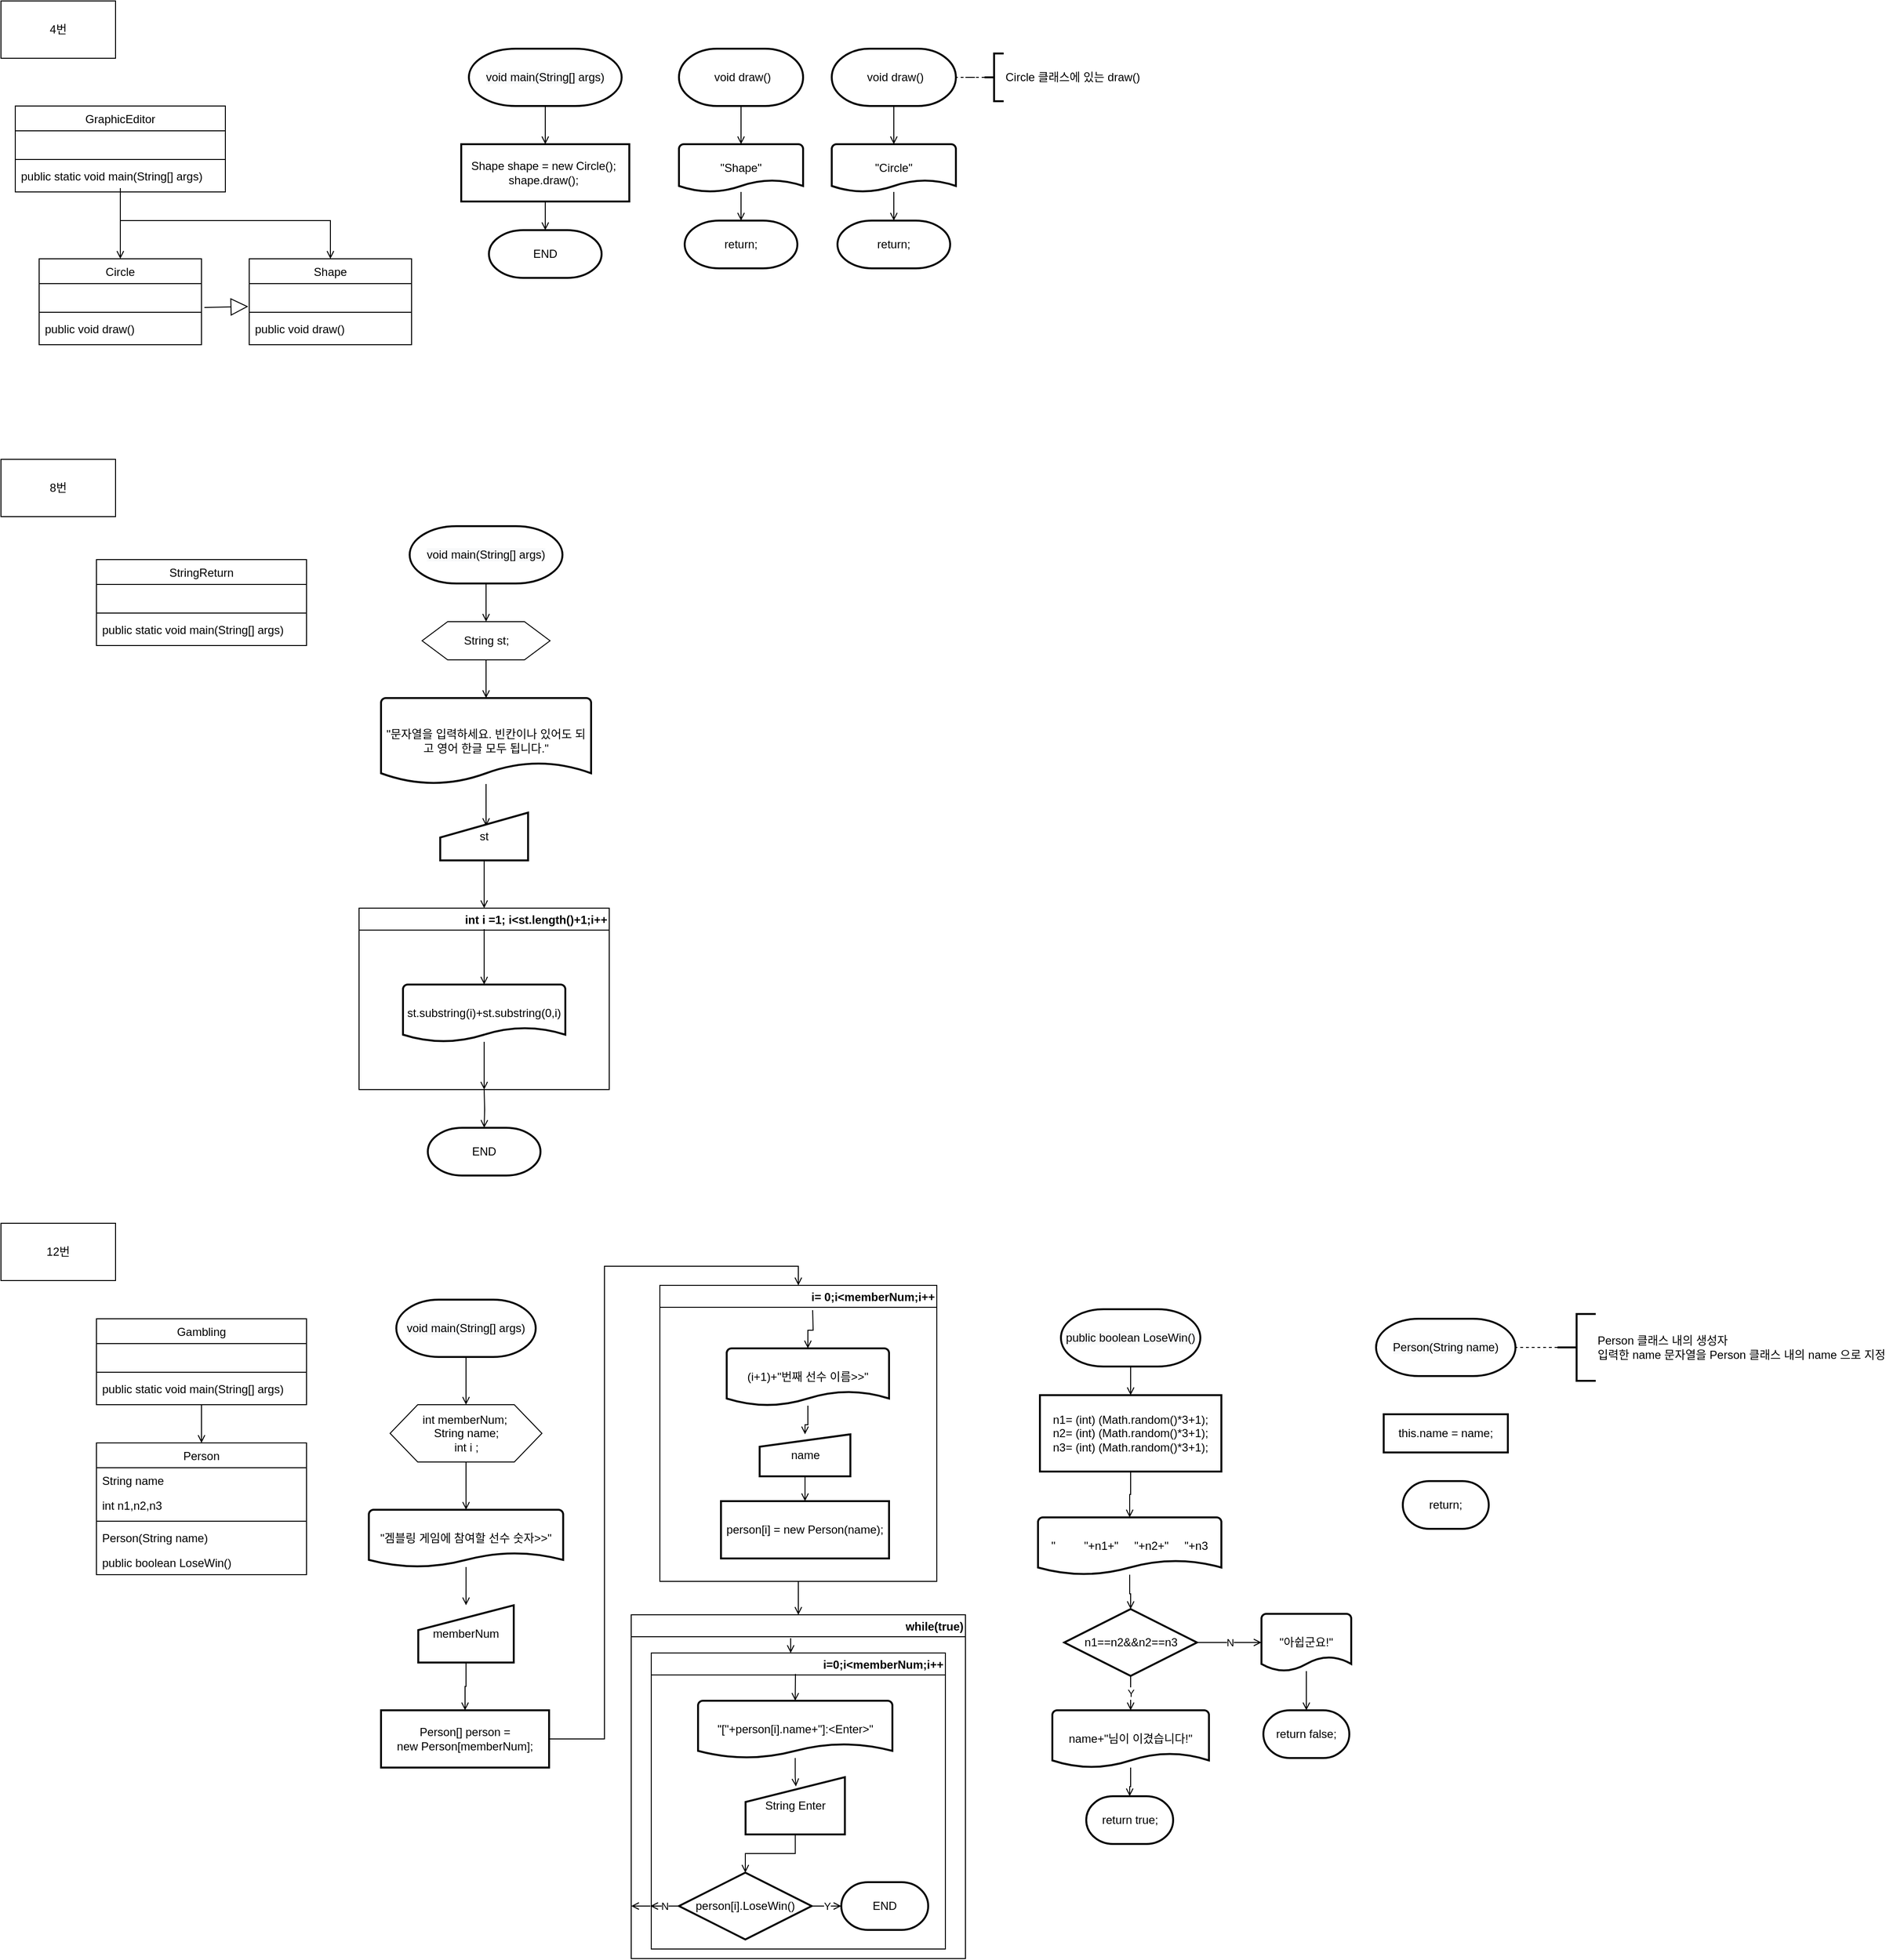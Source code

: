 <mxfile version="14.5.10" type="github">
  <diagram id="C5RBs43oDa-KdzZeNtuy" name="Page-1">
    <mxGraphModel dx="1182" dy="707" grid="1" gridSize="10" guides="1" tooltips="1" connect="1" arrows="1" fold="1" page="1" pageScale="1" pageWidth="827" pageHeight="1169" math="0" shadow="0">
      <root>
        <mxCell id="WIyWlLk6GJQsqaUBKTNV-0" />
        <mxCell id="WIyWlLk6GJQsqaUBKTNV-1" parent="WIyWlLk6GJQsqaUBKTNV-0" />
        <mxCell id="Zoyrd9IV0JL9tN0iJlGE-11" style="edgeStyle=orthogonalEdgeStyle;rounded=0;orthogonalLoop=1;jettySize=auto;html=1;entryX=0.5;entryY=0;entryDx=0;entryDy=0;endArrow=open;endFill=0;" edge="1" parent="WIyWlLk6GJQsqaUBKTNV-1" source="zkfFHV4jXpPFQw0GAbJ--0" target="Zoyrd9IV0JL9tN0iJlGE-4">
          <mxGeometry relative="1" as="geometry" />
        </mxCell>
        <mxCell id="zkfFHV4jXpPFQw0GAbJ--0" value="GraphicEditor" style="swimlane;fontStyle=0;align=center;verticalAlign=top;childLayout=stackLayout;horizontal=1;startSize=26;horizontalStack=0;resizeParent=1;resizeLast=0;collapsible=1;marginBottom=0;rounded=0;shadow=0;strokeWidth=1;" parent="WIyWlLk6GJQsqaUBKTNV-1" vertex="1">
          <mxGeometry x="15" y="110" width="220" height="90" as="geometry">
            <mxRectangle x="230" y="140" width="160" height="26" as="alternateBounds" />
          </mxGeometry>
        </mxCell>
        <mxCell id="zkfFHV4jXpPFQw0GAbJ--1" value=" " style="text;align=left;verticalAlign=top;spacingLeft=4;spacingRight=4;overflow=hidden;rotatable=0;points=[[0,0.5],[1,0.5]];portConstraint=eastwest;" parent="zkfFHV4jXpPFQw0GAbJ--0" vertex="1">
          <mxGeometry y="26" width="220" height="26" as="geometry" />
        </mxCell>
        <mxCell id="zkfFHV4jXpPFQw0GAbJ--4" value="" style="line;html=1;strokeWidth=1;align=left;verticalAlign=middle;spacingTop=-1;spacingLeft=3;spacingRight=3;rotatable=0;labelPosition=right;points=[];portConstraint=eastwest;" parent="zkfFHV4jXpPFQw0GAbJ--0" vertex="1">
          <mxGeometry y="52" width="220" height="8" as="geometry" />
        </mxCell>
        <mxCell id="zkfFHV4jXpPFQw0GAbJ--5" value="public static void main(String[] args)" style="text;align=left;verticalAlign=top;spacingLeft=4;spacingRight=4;overflow=hidden;rotatable=0;points=[[0,0.5],[1,0.5]];portConstraint=eastwest;" parent="zkfFHV4jXpPFQw0GAbJ--0" vertex="1">
          <mxGeometry y="60" width="220" height="26" as="geometry" />
        </mxCell>
        <mxCell id="Zoyrd9IV0JL9tN0iJlGE-0" value="Shape" style="swimlane;fontStyle=0;align=center;verticalAlign=top;childLayout=stackLayout;horizontal=1;startSize=26;horizontalStack=0;resizeParent=1;resizeLast=0;collapsible=1;marginBottom=0;rounded=0;shadow=0;strokeWidth=1;" vertex="1" parent="WIyWlLk6GJQsqaUBKTNV-1">
          <mxGeometry x="260" y="270" width="170" height="90" as="geometry">
            <mxRectangle x="230" y="140" width="160" height="26" as="alternateBounds" />
          </mxGeometry>
        </mxCell>
        <mxCell id="Zoyrd9IV0JL9tN0iJlGE-1" value=" " style="text;align=left;verticalAlign=top;spacingLeft=4;spacingRight=4;overflow=hidden;rotatable=0;points=[[0,0.5],[1,0.5]];portConstraint=eastwest;" vertex="1" parent="Zoyrd9IV0JL9tN0iJlGE-0">
          <mxGeometry y="26" width="170" height="26" as="geometry" />
        </mxCell>
        <mxCell id="Zoyrd9IV0JL9tN0iJlGE-2" value="" style="line;html=1;strokeWidth=1;align=left;verticalAlign=middle;spacingTop=-1;spacingLeft=3;spacingRight=3;rotatable=0;labelPosition=right;points=[];portConstraint=eastwest;" vertex="1" parent="Zoyrd9IV0JL9tN0iJlGE-0">
          <mxGeometry y="52" width="170" height="8" as="geometry" />
        </mxCell>
        <mxCell id="Zoyrd9IV0JL9tN0iJlGE-3" value="public void draw()" style="text;align=left;verticalAlign=top;spacingLeft=4;spacingRight=4;overflow=hidden;rotatable=0;points=[[0,0.5],[1,0.5]];portConstraint=eastwest;" vertex="1" parent="Zoyrd9IV0JL9tN0iJlGE-0">
          <mxGeometry y="60" width="170" height="26" as="geometry" />
        </mxCell>
        <mxCell id="Zoyrd9IV0JL9tN0iJlGE-4" value="Circle" style="swimlane;fontStyle=0;align=center;verticalAlign=top;childLayout=stackLayout;horizontal=1;startSize=26;horizontalStack=0;resizeParent=1;resizeLast=0;collapsible=1;marginBottom=0;rounded=0;shadow=0;strokeWidth=1;" vertex="1" parent="WIyWlLk6GJQsqaUBKTNV-1">
          <mxGeometry x="40" y="270" width="170" height="90" as="geometry">
            <mxRectangle x="230" y="140" width="160" height="26" as="alternateBounds" />
          </mxGeometry>
        </mxCell>
        <mxCell id="Zoyrd9IV0JL9tN0iJlGE-5" value=" " style="text;align=left;verticalAlign=top;spacingLeft=4;spacingRight=4;overflow=hidden;rotatable=0;points=[[0,0.5],[1,0.5]];portConstraint=eastwest;" vertex="1" parent="Zoyrd9IV0JL9tN0iJlGE-4">
          <mxGeometry y="26" width="170" height="26" as="geometry" />
        </mxCell>
        <mxCell id="Zoyrd9IV0JL9tN0iJlGE-6" value="" style="line;html=1;strokeWidth=1;align=left;verticalAlign=middle;spacingTop=-1;spacingLeft=3;spacingRight=3;rotatable=0;labelPosition=right;points=[];portConstraint=eastwest;" vertex="1" parent="Zoyrd9IV0JL9tN0iJlGE-4">
          <mxGeometry y="52" width="170" height="8" as="geometry" />
        </mxCell>
        <mxCell id="Zoyrd9IV0JL9tN0iJlGE-7" value="public void draw()" style="text;align=left;verticalAlign=top;spacingLeft=4;spacingRight=4;overflow=hidden;rotatable=0;points=[[0,0.5],[1,0.5]];portConstraint=eastwest;" vertex="1" parent="Zoyrd9IV0JL9tN0iJlGE-4">
          <mxGeometry y="60" width="170" height="26" as="geometry" />
        </mxCell>
        <mxCell id="Zoyrd9IV0JL9tN0iJlGE-8" value="4번" style="rounded=0;whiteSpace=wrap;html=1;" vertex="1" parent="WIyWlLk6GJQsqaUBKTNV-1">
          <mxGeometry width="120" height="60" as="geometry" />
        </mxCell>
        <mxCell id="Zoyrd9IV0JL9tN0iJlGE-9" value="" style="endArrow=block;endSize=16;endFill=0;html=1;exitX=1.018;exitY=0.962;exitDx=0;exitDy=0;entryX=-0.006;entryY=0.923;entryDx=0;entryDy=0;entryPerimeter=0;exitPerimeter=0;" edge="1" parent="WIyWlLk6GJQsqaUBKTNV-1" source="Zoyrd9IV0JL9tN0iJlGE-5" target="Zoyrd9IV0JL9tN0iJlGE-1">
          <mxGeometry width="160" relative="1" as="geometry">
            <mxPoint x="270" y="400" as="sourcePoint" />
            <mxPoint x="300" y="330" as="targetPoint" />
          </mxGeometry>
        </mxCell>
        <mxCell id="Zoyrd9IV0JL9tN0iJlGE-12" style="edgeStyle=orthogonalEdgeStyle;rounded=0;orthogonalLoop=1;jettySize=auto;html=1;entryX=0.5;entryY=0;entryDx=0;entryDy=0;endArrow=open;endFill=0;" edge="1" parent="WIyWlLk6GJQsqaUBKTNV-1" source="zkfFHV4jXpPFQw0GAbJ--5" target="Zoyrd9IV0JL9tN0iJlGE-0">
          <mxGeometry relative="1" as="geometry">
            <Array as="points">
              <mxPoint x="125" y="230" />
              <mxPoint x="345" y="230" />
            </Array>
          </mxGeometry>
        </mxCell>
        <mxCell id="Zoyrd9IV0JL9tN0iJlGE-16" value="" style="edgeStyle=orthogonalEdgeStyle;rounded=0;orthogonalLoop=1;jettySize=auto;html=1;endArrow=open;endFill=0;" edge="1" parent="WIyWlLk6GJQsqaUBKTNV-1" source="Zoyrd9IV0JL9tN0iJlGE-13" target="Zoyrd9IV0JL9tN0iJlGE-14">
          <mxGeometry relative="1" as="geometry" />
        </mxCell>
        <mxCell id="Zoyrd9IV0JL9tN0iJlGE-13" value="&lt;span style=&quot;color: rgb(0 , 0 , 0) ; font-family: &amp;#34;helvetica&amp;#34; ; font-size: 12px ; font-style: normal ; font-weight: 400 ; letter-spacing: normal ; text-align: left ; text-indent: 0px ; text-transform: none ; word-spacing: 0px ; background-color: rgb(248 , 249 , 250) ; display: inline ; float: none&quot;&gt;void main(String[] args)&lt;/span&gt;" style="strokeWidth=2;html=1;shape=mxgraph.flowchart.terminator;whiteSpace=wrap;" vertex="1" parent="WIyWlLk6GJQsqaUBKTNV-1">
          <mxGeometry x="490" y="50" width="160" height="60" as="geometry" />
        </mxCell>
        <mxCell id="Zoyrd9IV0JL9tN0iJlGE-17" value="" style="edgeStyle=orthogonalEdgeStyle;rounded=0;orthogonalLoop=1;jettySize=auto;html=1;endArrow=open;endFill=0;" edge="1" parent="WIyWlLk6GJQsqaUBKTNV-1" source="Zoyrd9IV0JL9tN0iJlGE-14" target="Zoyrd9IV0JL9tN0iJlGE-15">
          <mxGeometry relative="1" as="geometry" />
        </mxCell>
        <mxCell id="Zoyrd9IV0JL9tN0iJlGE-14" value="Shape shape = new Circle();&amp;nbsp;&lt;br&gt;		shape.draw();&amp;nbsp;" style="rounded=1;whiteSpace=wrap;html=1;absoluteArcSize=1;arcSize=0;strokeWidth=2;" vertex="1" parent="WIyWlLk6GJQsqaUBKTNV-1">
          <mxGeometry x="482" y="150" width="176" height="60" as="geometry" />
        </mxCell>
        <mxCell id="Zoyrd9IV0JL9tN0iJlGE-15" value="END" style="strokeWidth=2;html=1;shape=mxgraph.flowchart.terminator;whiteSpace=wrap;" vertex="1" parent="WIyWlLk6GJQsqaUBKTNV-1">
          <mxGeometry x="511" y="240" width="118" height="50" as="geometry" />
        </mxCell>
        <mxCell id="Zoyrd9IV0JL9tN0iJlGE-21" value="" style="edgeStyle=orthogonalEdgeStyle;rounded=0;orthogonalLoop=1;jettySize=auto;html=1;endArrow=open;endFill=0;" edge="1" parent="WIyWlLk6GJQsqaUBKTNV-1" source="Zoyrd9IV0JL9tN0iJlGE-18" target="Zoyrd9IV0JL9tN0iJlGE-19">
          <mxGeometry relative="1" as="geometry" />
        </mxCell>
        <mxCell id="Zoyrd9IV0JL9tN0iJlGE-18" value="&lt;div style=&quot;text-align: left&quot;&gt;&lt;span&gt;&lt;font face=&quot;helvetica&quot;&gt;&amp;nbsp;void draw()&lt;/font&gt;&lt;/span&gt;&lt;/div&gt;" style="strokeWidth=2;html=1;shape=mxgraph.flowchart.terminator;whiteSpace=wrap;" vertex="1" parent="WIyWlLk6GJQsqaUBKTNV-1">
          <mxGeometry x="710" y="50" width="130" height="60" as="geometry" />
        </mxCell>
        <mxCell id="Zoyrd9IV0JL9tN0iJlGE-22" value="" style="edgeStyle=orthogonalEdgeStyle;rounded=0;orthogonalLoop=1;jettySize=auto;html=1;endArrow=open;endFill=0;" edge="1" parent="WIyWlLk6GJQsqaUBKTNV-1" source="Zoyrd9IV0JL9tN0iJlGE-19" target="Zoyrd9IV0JL9tN0iJlGE-20">
          <mxGeometry relative="1" as="geometry" />
        </mxCell>
        <mxCell id="Zoyrd9IV0JL9tN0iJlGE-19" value="&quot;Shape&quot;" style="strokeWidth=2;html=1;shape=mxgraph.flowchart.document2;whiteSpace=wrap;size=0.25;" vertex="1" parent="WIyWlLk6GJQsqaUBKTNV-1">
          <mxGeometry x="710" y="150" width="130" height="50" as="geometry" />
        </mxCell>
        <mxCell id="Zoyrd9IV0JL9tN0iJlGE-20" value="return;" style="strokeWidth=2;html=1;shape=mxgraph.flowchart.terminator;whiteSpace=wrap;" vertex="1" parent="WIyWlLk6GJQsqaUBKTNV-1">
          <mxGeometry x="716" y="230" width="118" height="50" as="geometry" />
        </mxCell>
        <mxCell id="Zoyrd9IV0JL9tN0iJlGE-24" value="" style="edgeStyle=orthogonalEdgeStyle;rounded=0;orthogonalLoop=1;jettySize=auto;html=1;endArrow=open;endFill=0;" edge="1" parent="WIyWlLk6GJQsqaUBKTNV-1" source="Zoyrd9IV0JL9tN0iJlGE-25" target="Zoyrd9IV0JL9tN0iJlGE-27">
          <mxGeometry relative="1" as="geometry" />
        </mxCell>
        <mxCell id="Zoyrd9IV0JL9tN0iJlGE-25" value="&lt;div style=&quot;text-align: left&quot;&gt;&lt;span&gt;&lt;font face=&quot;helvetica&quot;&gt;&amp;nbsp;void draw()&lt;/font&gt;&lt;/span&gt;&lt;/div&gt;" style="strokeWidth=2;html=1;shape=mxgraph.flowchart.terminator;whiteSpace=wrap;" vertex="1" parent="WIyWlLk6GJQsqaUBKTNV-1">
          <mxGeometry x="870" y="50" width="130" height="60" as="geometry" />
        </mxCell>
        <mxCell id="Zoyrd9IV0JL9tN0iJlGE-26" value="" style="edgeStyle=orthogonalEdgeStyle;rounded=0;orthogonalLoop=1;jettySize=auto;html=1;endArrow=open;endFill=0;" edge="1" parent="WIyWlLk6GJQsqaUBKTNV-1" source="Zoyrd9IV0JL9tN0iJlGE-27" target="Zoyrd9IV0JL9tN0iJlGE-28">
          <mxGeometry relative="1" as="geometry" />
        </mxCell>
        <mxCell id="Zoyrd9IV0JL9tN0iJlGE-27" value="&quot;Circle&quot;" style="strokeWidth=2;html=1;shape=mxgraph.flowchart.document2;whiteSpace=wrap;size=0.25;" vertex="1" parent="WIyWlLk6GJQsqaUBKTNV-1">
          <mxGeometry x="870" y="150" width="130" height="50" as="geometry" />
        </mxCell>
        <mxCell id="Zoyrd9IV0JL9tN0iJlGE-28" value="return;" style="strokeWidth=2;html=1;shape=mxgraph.flowchart.terminator;whiteSpace=wrap;" vertex="1" parent="WIyWlLk6GJQsqaUBKTNV-1">
          <mxGeometry x="876" y="230" width="118" height="50" as="geometry" />
        </mxCell>
        <mxCell id="Zoyrd9IV0JL9tN0iJlGE-30" style="edgeStyle=orthogonalEdgeStyle;rounded=0;orthogonalLoop=1;jettySize=auto;html=1;entryX=1;entryY=0.5;entryDx=0;entryDy=0;entryPerimeter=0;endArrow=none;endFill=0;dashed=1;" edge="1" parent="WIyWlLk6GJQsqaUBKTNV-1" source="Zoyrd9IV0JL9tN0iJlGE-29" target="Zoyrd9IV0JL9tN0iJlGE-25">
          <mxGeometry relative="1" as="geometry" />
        </mxCell>
        <mxCell id="Zoyrd9IV0JL9tN0iJlGE-29" value="Circle 클래스에 있는 draw()" style="strokeWidth=2;html=1;shape=mxgraph.flowchart.annotation_2;align=left;labelPosition=right;pointerEvents=1;" vertex="1" parent="WIyWlLk6GJQsqaUBKTNV-1">
          <mxGeometry x="1030" y="55" width="20" height="50" as="geometry" />
        </mxCell>
        <mxCell id="Zoyrd9IV0JL9tN0iJlGE-31" value="8번" style="rounded=0;whiteSpace=wrap;html=1;" vertex="1" parent="WIyWlLk6GJQsqaUBKTNV-1">
          <mxGeometry y="480" width="120" height="60" as="geometry" />
        </mxCell>
        <mxCell id="Zoyrd9IV0JL9tN0iJlGE-32" value="StringReturn" style="swimlane;fontStyle=0;align=center;verticalAlign=top;childLayout=stackLayout;horizontal=1;startSize=26;horizontalStack=0;resizeParent=1;resizeLast=0;collapsible=1;marginBottom=0;rounded=0;shadow=0;strokeWidth=1;" vertex="1" parent="WIyWlLk6GJQsqaUBKTNV-1">
          <mxGeometry x="100" y="585" width="220" height="90" as="geometry">
            <mxRectangle x="230" y="140" width="160" height="26" as="alternateBounds" />
          </mxGeometry>
        </mxCell>
        <mxCell id="Zoyrd9IV0JL9tN0iJlGE-33" value=" " style="text;align=left;verticalAlign=top;spacingLeft=4;spacingRight=4;overflow=hidden;rotatable=0;points=[[0,0.5],[1,0.5]];portConstraint=eastwest;" vertex="1" parent="Zoyrd9IV0JL9tN0iJlGE-32">
          <mxGeometry y="26" width="220" height="26" as="geometry" />
        </mxCell>
        <mxCell id="Zoyrd9IV0JL9tN0iJlGE-34" value="" style="line;html=1;strokeWidth=1;align=left;verticalAlign=middle;spacingTop=-1;spacingLeft=3;spacingRight=3;rotatable=0;labelPosition=right;points=[];portConstraint=eastwest;" vertex="1" parent="Zoyrd9IV0JL9tN0iJlGE-32">
          <mxGeometry y="52" width="220" height="8" as="geometry" />
        </mxCell>
        <mxCell id="Zoyrd9IV0JL9tN0iJlGE-35" value="public static void main(String[] args)" style="text;align=left;verticalAlign=top;spacingLeft=4;spacingRight=4;overflow=hidden;rotatable=0;points=[[0,0.5],[1,0.5]];portConstraint=eastwest;" vertex="1" parent="Zoyrd9IV0JL9tN0iJlGE-32">
          <mxGeometry y="60" width="220" height="26" as="geometry" />
        </mxCell>
        <mxCell id="Zoyrd9IV0JL9tN0iJlGE-49" style="edgeStyle=orthogonalEdgeStyle;rounded=0;orthogonalLoop=1;jettySize=auto;html=1;entryX=0.5;entryY=0;entryDx=0;entryDy=0;endArrow=open;endFill=0;" edge="1" parent="WIyWlLk6GJQsqaUBKTNV-1" source="Zoyrd9IV0JL9tN0iJlGE-37" target="Zoyrd9IV0JL9tN0iJlGE-41">
          <mxGeometry relative="1" as="geometry" />
        </mxCell>
        <mxCell id="Zoyrd9IV0JL9tN0iJlGE-37" value="&lt;span style=&quot;color: rgb(0 , 0 , 0) ; font-family: &amp;#34;helvetica&amp;#34; ; font-size: 12px ; font-style: normal ; font-weight: 400 ; letter-spacing: normal ; text-align: left ; text-indent: 0px ; text-transform: none ; word-spacing: 0px ; background-color: rgb(248 , 249 , 250) ; display: inline ; float: none&quot;&gt;void main(String[] args)&lt;/span&gt;" style="strokeWidth=2;html=1;shape=mxgraph.flowchart.terminator;whiteSpace=wrap;" vertex="1" parent="WIyWlLk6GJQsqaUBKTNV-1">
          <mxGeometry x="428" y="550" width="160" height="60" as="geometry" />
        </mxCell>
        <mxCell id="Zoyrd9IV0JL9tN0iJlGE-40" value="END" style="strokeWidth=2;html=1;shape=mxgraph.flowchart.terminator;whiteSpace=wrap;" vertex="1" parent="WIyWlLk6GJQsqaUBKTNV-1">
          <mxGeometry x="447" y="1180" width="118" height="50" as="geometry" />
        </mxCell>
        <mxCell id="Zoyrd9IV0JL9tN0iJlGE-50" value="" style="edgeStyle=orthogonalEdgeStyle;rounded=0;orthogonalLoop=1;jettySize=auto;html=1;endArrow=open;endFill=0;" edge="1" parent="WIyWlLk6GJQsqaUBKTNV-1" source="Zoyrd9IV0JL9tN0iJlGE-41" target="Zoyrd9IV0JL9tN0iJlGE-42">
          <mxGeometry relative="1" as="geometry" />
        </mxCell>
        <mxCell id="Zoyrd9IV0JL9tN0iJlGE-41" value="String st;" style="verticalLabelPosition=middle;verticalAlign=middle;html=1;shape=hexagon;perimeter=hexagonPerimeter2;arcSize=6;size=0.2;labelPosition=center;align=center;" vertex="1" parent="WIyWlLk6GJQsqaUBKTNV-1">
          <mxGeometry x="441" y="650" width="134" height="40" as="geometry" />
        </mxCell>
        <mxCell id="Zoyrd9IV0JL9tN0iJlGE-51" style="edgeStyle=orthogonalEdgeStyle;rounded=0;orthogonalLoop=1;jettySize=auto;html=1;entryX=0.522;entryY=0.28;entryDx=0;entryDy=0;entryPerimeter=0;endArrow=open;endFill=0;" edge="1" parent="WIyWlLk6GJQsqaUBKTNV-1" source="Zoyrd9IV0JL9tN0iJlGE-42" target="Zoyrd9IV0JL9tN0iJlGE-43">
          <mxGeometry relative="1" as="geometry" />
        </mxCell>
        <mxCell id="Zoyrd9IV0JL9tN0iJlGE-42" value="&quot;문자열을 입력하세요. 빈칸이나 있어도 되고 영어 한글 모두 됩니다.&quot;" style="strokeWidth=2;html=1;shape=mxgraph.flowchart.document2;whiteSpace=wrap;size=0.25;" vertex="1" parent="WIyWlLk6GJQsqaUBKTNV-1">
          <mxGeometry x="398" y="730" width="220" height="90" as="geometry" />
        </mxCell>
        <mxCell id="Zoyrd9IV0JL9tN0iJlGE-52" style="edgeStyle=orthogonalEdgeStyle;rounded=0;orthogonalLoop=1;jettySize=auto;html=1;entryX=0.5;entryY=0;entryDx=0;entryDy=0;endArrow=open;endFill=0;" edge="1" parent="WIyWlLk6GJQsqaUBKTNV-1" source="Zoyrd9IV0JL9tN0iJlGE-43" target="Zoyrd9IV0JL9tN0iJlGE-45">
          <mxGeometry relative="1" as="geometry" />
        </mxCell>
        <mxCell id="Zoyrd9IV0JL9tN0iJlGE-43" value="st" style="html=1;strokeWidth=2;shape=manualInput;whiteSpace=wrap;rounded=1;size=26;arcSize=0;" vertex="1" parent="WIyWlLk6GJQsqaUBKTNV-1">
          <mxGeometry x="460" y="850" width="92" height="50" as="geometry" />
        </mxCell>
        <mxCell id="Zoyrd9IV0JL9tN0iJlGE-45" value="int i =1; i&lt;st.length()+1;i++" style="swimlane;align=right;" vertex="1" parent="WIyWlLk6GJQsqaUBKTNV-1">
          <mxGeometry x="375" y="950" width="262" height="190" as="geometry" />
        </mxCell>
        <mxCell id="Zoyrd9IV0JL9tN0iJlGE-46" value="st.substring(i)+st.substring(0,i)" style="strokeWidth=2;html=1;shape=mxgraph.flowchart.document2;whiteSpace=wrap;size=0.25;" vertex="1" parent="Zoyrd9IV0JL9tN0iJlGE-45">
          <mxGeometry x="46" y="80" width="170" height="60" as="geometry" />
        </mxCell>
        <mxCell id="Zoyrd9IV0JL9tN0iJlGE-53" style="edgeStyle=orthogonalEdgeStyle;rounded=0;orthogonalLoop=1;jettySize=auto;html=1;entryX=0.5;entryY=0;entryDx=0;entryDy=0;endArrow=open;endFill=0;entryPerimeter=0;exitX=0.5;exitY=0.116;exitDx=0;exitDy=0;exitPerimeter=0;" edge="1" parent="Zoyrd9IV0JL9tN0iJlGE-45" source="Zoyrd9IV0JL9tN0iJlGE-45" target="Zoyrd9IV0JL9tN0iJlGE-46">
          <mxGeometry relative="1" as="geometry">
            <mxPoint x="131" y="30" as="sourcePoint" />
            <mxPoint x="141" y="10" as="targetPoint" />
            <Array as="points">
              <mxPoint x="131" y="60" />
              <mxPoint x="131" y="60" />
            </Array>
          </mxGeometry>
        </mxCell>
        <mxCell id="Zoyrd9IV0JL9tN0iJlGE-54" style="edgeStyle=orthogonalEdgeStyle;rounded=0;orthogonalLoop=1;jettySize=auto;html=1;endArrow=open;endFill=0;" edge="1" parent="WIyWlLk6GJQsqaUBKTNV-1" source="Zoyrd9IV0JL9tN0iJlGE-46">
          <mxGeometry relative="1" as="geometry">
            <mxPoint x="506" y="1140" as="targetPoint" />
          </mxGeometry>
        </mxCell>
        <mxCell id="Zoyrd9IV0JL9tN0iJlGE-55" style="edgeStyle=orthogonalEdgeStyle;rounded=0;orthogonalLoop=1;jettySize=auto;html=1;endArrow=open;endFill=0;entryX=0.5;entryY=0;entryDx=0;entryDy=0;entryPerimeter=0;" edge="1" parent="WIyWlLk6GJQsqaUBKTNV-1" target="Zoyrd9IV0JL9tN0iJlGE-40">
          <mxGeometry relative="1" as="geometry">
            <mxPoint x="505.41" y="1200" as="targetPoint" />
            <mxPoint x="506" y="1140" as="sourcePoint" />
          </mxGeometry>
        </mxCell>
        <mxCell id="Zoyrd9IV0JL9tN0iJlGE-56" value="12번" style="rounded=0;whiteSpace=wrap;html=1;" vertex="1" parent="WIyWlLk6GJQsqaUBKTNV-1">
          <mxGeometry y="1280" width="120" height="60" as="geometry" />
        </mxCell>
        <mxCell id="Zoyrd9IV0JL9tN0iJlGE-57" value="Person" style="swimlane;fontStyle=0;align=center;verticalAlign=top;childLayout=stackLayout;horizontal=1;startSize=26;horizontalStack=0;resizeParent=1;resizeLast=0;collapsible=1;marginBottom=0;rounded=0;shadow=0;strokeWidth=1;" vertex="1" parent="WIyWlLk6GJQsqaUBKTNV-1">
          <mxGeometry x="100" y="1510" width="220" height="138" as="geometry">
            <mxRectangle x="230" y="140" width="160" height="26" as="alternateBounds" />
          </mxGeometry>
        </mxCell>
        <mxCell id="Zoyrd9IV0JL9tN0iJlGE-58" value="String name" style="text;align=left;verticalAlign=top;spacingLeft=4;spacingRight=4;overflow=hidden;rotatable=0;points=[[0,0.5],[1,0.5]];portConstraint=eastwest;" vertex="1" parent="Zoyrd9IV0JL9tN0iJlGE-57">
          <mxGeometry y="26" width="220" height="26" as="geometry" />
        </mxCell>
        <mxCell id="Zoyrd9IV0JL9tN0iJlGE-61" value="int n1,n2,n3" style="text;align=left;verticalAlign=top;spacingLeft=4;spacingRight=4;overflow=hidden;rotatable=0;points=[[0,0.5],[1,0.5]];portConstraint=eastwest;" vertex="1" parent="Zoyrd9IV0JL9tN0iJlGE-57">
          <mxGeometry y="52" width="220" height="26" as="geometry" />
        </mxCell>
        <mxCell id="Zoyrd9IV0JL9tN0iJlGE-59" value="" style="line;html=1;strokeWidth=1;align=left;verticalAlign=middle;spacingTop=-1;spacingLeft=3;spacingRight=3;rotatable=0;labelPosition=right;points=[];portConstraint=eastwest;" vertex="1" parent="Zoyrd9IV0JL9tN0iJlGE-57">
          <mxGeometry y="78" width="220" height="8" as="geometry" />
        </mxCell>
        <mxCell id="Zoyrd9IV0JL9tN0iJlGE-60" value="Person(String name)" style="text;align=left;verticalAlign=top;spacingLeft=4;spacingRight=4;overflow=hidden;rotatable=0;points=[[0,0.5],[1,0.5]];portConstraint=eastwest;" vertex="1" parent="Zoyrd9IV0JL9tN0iJlGE-57">
          <mxGeometry y="86" width="220" height="26" as="geometry" />
        </mxCell>
        <mxCell id="Zoyrd9IV0JL9tN0iJlGE-62" value="public boolean LoseWin()" style="text;align=left;verticalAlign=top;spacingLeft=4;spacingRight=4;overflow=hidden;rotatable=0;points=[[0,0.5],[1,0.5]];portConstraint=eastwest;" vertex="1" parent="Zoyrd9IV0JL9tN0iJlGE-57">
          <mxGeometry y="112" width="220" height="26" as="geometry" />
        </mxCell>
        <mxCell id="Zoyrd9IV0JL9tN0iJlGE-69" style="edgeStyle=orthogonalEdgeStyle;rounded=0;orthogonalLoop=1;jettySize=auto;html=1;entryX=0.5;entryY=0;entryDx=0;entryDy=0;endArrow=open;endFill=0;" edge="1" parent="WIyWlLk6GJQsqaUBKTNV-1" source="Zoyrd9IV0JL9tN0iJlGE-63" target="Zoyrd9IV0JL9tN0iJlGE-57">
          <mxGeometry relative="1" as="geometry" />
        </mxCell>
        <mxCell id="Zoyrd9IV0JL9tN0iJlGE-63" value="Gambling" style="swimlane;fontStyle=0;align=center;verticalAlign=top;childLayout=stackLayout;horizontal=1;startSize=26;horizontalStack=0;resizeParent=1;resizeLast=0;collapsible=1;marginBottom=0;rounded=0;shadow=0;strokeWidth=1;" vertex="1" parent="WIyWlLk6GJQsqaUBKTNV-1">
          <mxGeometry x="100" y="1380" width="220" height="90" as="geometry">
            <mxRectangle x="230" y="140" width="160" height="26" as="alternateBounds" />
          </mxGeometry>
        </mxCell>
        <mxCell id="Zoyrd9IV0JL9tN0iJlGE-65" value=" " style="text;align=left;verticalAlign=top;spacingLeft=4;spacingRight=4;overflow=hidden;rotatable=0;points=[[0,0.5],[1,0.5]];portConstraint=eastwest;" vertex="1" parent="Zoyrd9IV0JL9tN0iJlGE-63">
          <mxGeometry y="26" width="220" height="26" as="geometry" />
        </mxCell>
        <mxCell id="Zoyrd9IV0JL9tN0iJlGE-66" value="" style="line;html=1;strokeWidth=1;align=left;verticalAlign=middle;spacingTop=-1;spacingLeft=3;spacingRight=3;rotatable=0;labelPosition=right;points=[];portConstraint=eastwest;" vertex="1" parent="Zoyrd9IV0JL9tN0iJlGE-63">
          <mxGeometry y="52" width="220" height="8" as="geometry" />
        </mxCell>
        <mxCell id="Zoyrd9IV0JL9tN0iJlGE-68" value="public static void main(String[] args)" style="text;align=left;verticalAlign=top;spacingLeft=4;spacingRight=4;overflow=hidden;rotatable=0;points=[[0,0.5],[1,0.5]];portConstraint=eastwest;" vertex="1" parent="Zoyrd9IV0JL9tN0iJlGE-63">
          <mxGeometry y="60" width="220" height="26" as="geometry" />
        </mxCell>
        <mxCell id="Zoyrd9IV0JL9tN0iJlGE-97" value="" style="edgeStyle=orthogonalEdgeStyle;rounded=0;orthogonalLoop=1;jettySize=auto;html=1;endArrow=open;endFill=0;" edge="1" parent="WIyWlLk6GJQsqaUBKTNV-1" source="Zoyrd9IV0JL9tN0iJlGE-70" target="Zoyrd9IV0JL9tN0iJlGE-71">
          <mxGeometry relative="1" as="geometry" />
        </mxCell>
        <mxCell id="Zoyrd9IV0JL9tN0iJlGE-70" value="&lt;span style=&quot;color: rgb(0 , 0 , 0) ; font-family: &amp;#34;helvetica&amp;#34; ; font-size: 12px ; font-style: normal ; font-weight: 400 ; letter-spacing: normal ; text-align: left ; text-indent: 0px ; text-transform: none ; word-spacing: 0px ; background-color: rgb(248 , 249 , 250) ; display: inline ; float: none&quot;&gt;void main(String[] args)&lt;/span&gt;" style="strokeWidth=2;html=1;shape=mxgraph.flowchart.terminator;whiteSpace=wrap;" vertex="1" parent="WIyWlLk6GJQsqaUBKTNV-1">
          <mxGeometry x="414" y="1360" width="146" height="60" as="geometry" />
        </mxCell>
        <mxCell id="Zoyrd9IV0JL9tN0iJlGE-98" value="" style="edgeStyle=orthogonalEdgeStyle;rounded=0;orthogonalLoop=1;jettySize=auto;html=1;endArrow=open;endFill=0;" edge="1" parent="WIyWlLk6GJQsqaUBKTNV-1" source="Zoyrd9IV0JL9tN0iJlGE-71" target="Zoyrd9IV0JL9tN0iJlGE-72">
          <mxGeometry relative="1" as="geometry" />
        </mxCell>
        <mxCell id="Zoyrd9IV0JL9tN0iJlGE-71" value="int memberNum;&amp;nbsp;&lt;br&gt;String name;&lt;br&gt;int i ;" style="verticalLabelPosition=middle;verticalAlign=middle;html=1;shape=hexagon;perimeter=hexagonPerimeter2;arcSize=6;size=0.182;labelPosition=center;align=center;" vertex="1" parent="WIyWlLk6GJQsqaUBKTNV-1">
          <mxGeometry x="407.5" y="1470" width="159" height="60" as="geometry" />
        </mxCell>
        <mxCell id="Zoyrd9IV0JL9tN0iJlGE-99" value="" style="edgeStyle=orthogonalEdgeStyle;rounded=0;orthogonalLoop=1;jettySize=auto;html=1;endArrow=open;endFill=0;" edge="1" parent="WIyWlLk6GJQsqaUBKTNV-1" source="Zoyrd9IV0JL9tN0iJlGE-72" target="Zoyrd9IV0JL9tN0iJlGE-73">
          <mxGeometry relative="1" as="geometry" />
        </mxCell>
        <mxCell id="Zoyrd9IV0JL9tN0iJlGE-72" value="&quot;겜블링 게임에 참여할 선수 숫자&amp;gt;&amp;gt;&quot;" style="strokeWidth=2;html=1;shape=mxgraph.flowchart.document2;whiteSpace=wrap;size=0.25;" vertex="1" parent="WIyWlLk6GJQsqaUBKTNV-1">
          <mxGeometry x="385.25" y="1580" width="203.5" height="60" as="geometry" />
        </mxCell>
        <mxCell id="Zoyrd9IV0JL9tN0iJlGE-100" value="" style="edgeStyle=orthogonalEdgeStyle;rounded=0;orthogonalLoop=1;jettySize=auto;html=1;endArrow=open;endFill=0;" edge="1" parent="WIyWlLk6GJQsqaUBKTNV-1" source="Zoyrd9IV0JL9tN0iJlGE-73" target="Zoyrd9IV0JL9tN0iJlGE-74">
          <mxGeometry relative="1" as="geometry" />
        </mxCell>
        <mxCell id="Zoyrd9IV0JL9tN0iJlGE-73" value="memberNum" style="html=1;strokeWidth=2;shape=manualInput;whiteSpace=wrap;rounded=1;size=26;arcSize=0;align=center;" vertex="1" parent="WIyWlLk6GJQsqaUBKTNV-1">
          <mxGeometry x="437" y="1680" width="100" height="60" as="geometry" />
        </mxCell>
        <mxCell id="Zoyrd9IV0JL9tN0iJlGE-101" style="edgeStyle=orthogonalEdgeStyle;rounded=0;orthogonalLoop=1;jettySize=auto;html=1;entryX=0.5;entryY=0;entryDx=0;entryDy=0;endArrow=open;endFill=0;" edge="1" parent="WIyWlLk6GJQsqaUBKTNV-1" source="Zoyrd9IV0JL9tN0iJlGE-74" target="Zoyrd9IV0JL9tN0iJlGE-75">
          <mxGeometry relative="1" as="geometry" />
        </mxCell>
        <mxCell id="Zoyrd9IV0JL9tN0iJlGE-74" value="Person[] person = &lt;br&gt;new Person[memberNum];" style="rounded=1;whiteSpace=wrap;html=1;absoluteArcSize=1;arcSize=0;strokeWidth=2;" vertex="1" parent="WIyWlLk6GJQsqaUBKTNV-1">
          <mxGeometry x="398" y="1790" width="176" height="60" as="geometry" />
        </mxCell>
        <mxCell id="Zoyrd9IV0JL9tN0iJlGE-102" style="edgeStyle=orthogonalEdgeStyle;rounded=0;orthogonalLoop=1;jettySize=auto;html=1;entryX=0.5;entryY=0;entryDx=0;entryDy=0;endArrow=open;endFill=0;" edge="1" parent="WIyWlLk6GJQsqaUBKTNV-1" source="Zoyrd9IV0JL9tN0iJlGE-75" target="Zoyrd9IV0JL9tN0iJlGE-84">
          <mxGeometry relative="1" as="geometry" />
        </mxCell>
        <mxCell id="Zoyrd9IV0JL9tN0iJlGE-75" value="i= 0;i&lt;memberNum;i++" style="swimlane;align=right;" vertex="1" parent="WIyWlLk6GJQsqaUBKTNV-1">
          <mxGeometry x="690" y="1345" width="290" height="310" as="geometry" />
        </mxCell>
        <mxCell id="Zoyrd9IV0JL9tN0iJlGE-81" style="edgeStyle=orthogonalEdgeStyle;rounded=0;orthogonalLoop=1;jettySize=auto;html=1;entryX=0.5;entryY=0;entryDx=0;entryDy=0;endArrow=open;endFill=0;" edge="1" parent="Zoyrd9IV0JL9tN0iJlGE-75" source="Zoyrd9IV0JL9tN0iJlGE-76" target="Zoyrd9IV0JL9tN0iJlGE-78">
          <mxGeometry relative="1" as="geometry" />
        </mxCell>
        <mxCell id="Zoyrd9IV0JL9tN0iJlGE-76" value="(i+1)+&quot;번째 선수 이름&amp;gt;&amp;gt;&quot;" style="strokeWidth=2;html=1;shape=mxgraph.flowchart.document2;whiteSpace=wrap;size=0.25;" vertex="1" parent="Zoyrd9IV0JL9tN0iJlGE-75">
          <mxGeometry x="70" y="66" width="170" height="60" as="geometry" />
        </mxCell>
        <mxCell id="Zoyrd9IV0JL9tN0iJlGE-77" style="edgeStyle=orthogonalEdgeStyle;rounded=0;orthogonalLoop=1;jettySize=auto;html=1;endArrow=open;endFill=0;entryX=0.5;entryY=0;entryDx=0;entryDy=0;entryPerimeter=0;" edge="1" parent="Zoyrd9IV0JL9tN0iJlGE-75" target="Zoyrd9IV0JL9tN0iJlGE-76">
          <mxGeometry relative="1" as="geometry">
            <mxPoint x="160" y="26" as="sourcePoint" />
            <mxPoint x="131" y="50" as="targetPoint" />
            <Array as="points" />
          </mxGeometry>
        </mxCell>
        <mxCell id="Zoyrd9IV0JL9tN0iJlGE-82" style="edgeStyle=orthogonalEdgeStyle;rounded=0;orthogonalLoop=1;jettySize=auto;html=1;entryX=0.5;entryY=0;entryDx=0;entryDy=0;endArrow=open;endFill=0;" edge="1" parent="Zoyrd9IV0JL9tN0iJlGE-75" source="Zoyrd9IV0JL9tN0iJlGE-78" target="Zoyrd9IV0JL9tN0iJlGE-80">
          <mxGeometry relative="1" as="geometry" />
        </mxCell>
        <mxCell id="Zoyrd9IV0JL9tN0iJlGE-78" value="name" style="html=1;strokeWidth=2;shape=manualInput;whiteSpace=wrap;rounded=1;size=13;arcSize=0;align=center;" vertex="1" parent="Zoyrd9IV0JL9tN0iJlGE-75">
          <mxGeometry x="104.5" y="156" width="95" height="44" as="geometry" />
        </mxCell>
        <mxCell id="Zoyrd9IV0JL9tN0iJlGE-80" value="person[i] = new Person(name);" style="rounded=1;whiteSpace=wrap;html=1;absoluteArcSize=1;arcSize=0;strokeWidth=2;" vertex="1" parent="Zoyrd9IV0JL9tN0iJlGE-75">
          <mxGeometry x="64" y="226" width="176" height="60" as="geometry" />
        </mxCell>
        <mxCell id="Zoyrd9IV0JL9tN0iJlGE-84" value="while(true)" style="swimlane;align=right;" vertex="1" parent="WIyWlLk6GJQsqaUBKTNV-1">
          <mxGeometry x="660" y="1690" width="350" height="360" as="geometry" />
        </mxCell>
        <mxCell id="Zoyrd9IV0JL9tN0iJlGE-91" value="i=0;i&lt;memberNum;i++" style="swimlane;align=right;" vertex="1" parent="Zoyrd9IV0JL9tN0iJlGE-84">
          <mxGeometry x="21" y="40" width="308" height="310" as="geometry" />
        </mxCell>
        <mxCell id="Zoyrd9IV0JL9tN0iJlGE-105" style="edgeStyle=orthogonalEdgeStyle;rounded=0;orthogonalLoop=1;jettySize=auto;html=1;entryX=0.507;entryY=0.162;entryDx=0;entryDy=0;entryPerimeter=0;endArrow=open;endFill=0;" edge="1" parent="Zoyrd9IV0JL9tN0iJlGE-91" source="Zoyrd9IV0JL9tN0iJlGE-92" target="Zoyrd9IV0JL9tN0iJlGE-94">
          <mxGeometry relative="1" as="geometry" />
        </mxCell>
        <mxCell id="Zoyrd9IV0JL9tN0iJlGE-92" value="&quot;[&quot;+person[i].name+&quot;]:&amp;lt;Enter&amp;gt;&quot;" style="strokeWidth=2;html=1;shape=mxgraph.flowchart.document2;whiteSpace=wrap;size=0.25;" vertex="1" parent="Zoyrd9IV0JL9tN0iJlGE-91">
          <mxGeometry x="49" y="50" width="203.5" height="60" as="geometry" />
        </mxCell>
        <mxCell id="Zoyrd9IV0JL9tN0iJlGE-106" style="edgeStyle=orthogonalEdgeStyle;rounded=0;orthogonalLoop=1;jettySize=auto;html=1;entryX=0.5;entryY=0;entryDx=0;entryDy=0;entryPerimeter=0;endArrow=open;endFill=0;" edge="1" parent="Zoyrd9IV0JL9tN0iJlGE-91" source="Zoyrd9IV0JL9tN0iJlGE-94" target="Zoyrd9IV0JL9tN0iJlGE-95">
          <mxGeometry relative="1" as="geometry" />
        </mxCell>
        <mxCell id="Zoyrd9IV0JL9tN0iJlGE-94" value="String Enter" style="html=1;strokeWidth=2;shape=manualInput;whiteSpace=wrap;rounded=1;size=26;arcSize=0;align=center;" vertex="1" parent="Zoyrd9IV0JL9tN0iJlGE-91">
          <mxGeometry x="98.75" y="130" width="104" height="60" as="geometry" />
        </mxCell>
        <mxCell id="Zoyrd9IV0JL9tN0iJlGE-107" value="Y" style="edgeStyle=orthogonalEdgeStyle;rounded=0;orthogonalLoop=1;jettySize=auto;html=1;entryX=0;entryY=0.5;entryDx=0;entryDy=0;entryPerimeter=0;endArrow=open;endFill=0;" edge="1" parent="Zoyrd9IV0JL9tN0iJlGE-91" source="Zoyrd9IV0JL9tN0iJlGE-95" target="Zoyrd9IV0JL9tN0iJlGE-96">
          <mxGeometry relative="1" as="geometry" />
        </mxCell>
        <mxCell id="Zoyrd9IV0JL9tN0iJlGE-95" value="person[i].LoseWin()" style="strokeWidth=2;html=1;shape=mxgraph.flowchart.decision;whiteSpace=wrap;align=center;" vertex="1" parent="Zoyrd9IV0JL9tN0iJlGE-91">
          <mxGeometry x="29" y="230" width="139" height="70" as="geometry" />
        </mxCell>
        <mxCell id="Zoyrd9IV0JL9tN0iJlGE-96" value="END" style="strokeWidth=2;html=1;shape=mxgraph.flowchart.terminator;whiteSpace=wrap;align=center;" vertex="1" parent="Zoyrd9IV0JL9tN0iJlGE-91">
          <mxGeometry x="199" y="240" width="91" height="50" as="geometry" />
        </mxCell>
        <mxCell id="Zoyrd9IV0JL9tN0iJlGE-103" style="edgeStyle=orthogonalEdgeStyle;rounded=0;orthogonalLoop=1;jettySize=auto;html=1;endArrow=open;endFill=0;exitX=0.477;exitY=0.068;exitDx=0;exitDy=0;exitPerimeter=0;" edge="1" parent="Zoyrd9IV0JL9tN0iJlGE-84" source="Zoyrd9IV0JL9tN0iJlGE-84">
          <mxGeometry relative="1" as="geometry">
            <mxPoint x="167" y="30" as="sourcePoint" />
            <mxPoint x="167" y="40" as="targetPoint" />
          </mxGeometry>
        </mxCell>
        <mxCell id="Zoyrd9IV0JL9tN0iJlGE-104" style="edgeStyle=orthogonalEdgeStyle;rounded=0;orthogonalLoop=1;jettySize=auto;html=1;endArrow=open;endFill=0;entryX=0.5;entryY=0;entryDx=0;entryDy=0;entryPerimeter=0;" edge="1" parent="WIyWlLk6GJQsqaUBKTNV-1" target="Zoyrd9IV0JL9tN0iJlGE-92">
          <mxGeometry relative="1" as="geometry">
            <mxPoint x="832" y="1752" as="sourcePoint" />
            <mxPoint x="837" y="1740" as="targetPoint" />
          </mxGeometry>
        </mxCell>
        <mxCell id="Zoyrd9IV0JL9tN0iJlGE-108" value="N" style="edgeStyle=orthogonalEdgeStyle;rounded=0;orthogonalLoop=1;jettySize=auto;html=1;endArrow=open;endFill=0;" edge="1" parent="WIyWlLk6GJQsqaUBKTNV-1" source="Zoyrd9IV0JL9tN0iJlGE-95">
          <mxGeometry relative="1" as="geometry">
            <mxPoint x="680" y="1995" as="targetPoint" />
          </mxGeometry>
        </mxCell>
        <mxCell id="Zoyrd9IV0JL9tN0iJlGE-110" style="edgeStyle=orthogonalEdgeStyle;rounded=0;orthogonalLoop=1;jettySize=auto;html=1;endArrow=open;endFill=0;" edge="1" parent="WIyWlLk6GJQsqaUBKTNV-1">
          <mxGeometry relative="1" as="geometry">
            <mxPoint x="660" y="1995" as="targetPoint" />
            <mxPoint x="680" y="1995" as="sourcePoint" />
          </mxGeometry>
        </mxCell>
        <mxCell id="Zoyrd9IV0JL9tN0iJlGE-119" value="" style="edgeStyle=orthogonalEdgeStyle;rounded=0;orthogonalLoop=1;jettySize=auto;html=1;endArrow=open;endFill=0;" edge="1" parent="WIyWlLk6GJQsqaUBKTNV-1" source="Zoyrd9IV0JL9tN0iJlGE-111" target="Zoyrd9IV0JL9tN0iJlGE-112">
          <mxGeometry relative="1" as="geometry" />
        </mxCell>
        <mxCell id="Zoyrd9IV0JL9tN0iJlGE-111" value="&lt;span style=&quot;color: rgb(0 , 0 , 0) ; font-family: &amp;#34;helvetica&amp;#34; ; font-size: 12px ; font-style: normal ; font-weight: 400 ; letter-spacing: normal ; text-align: left ; text-indent: 0px ; text-transform: none ; word-spacing: 0px ; background-color: rgb(248 , 249 , 250) ; display: inline ; float: none&quot;&gt;public boolean LoseWin()&lt;/span&gt;" style="strokeWidth=2;html=1;shape=mxgraph.flowchart.terminator;whiteSpace=wrap;" vertex="1" parent="WIyWlLk6GJQsqaUBKTNV-1">
          <mxGeometry x="1110" y="1370" width="146" height="60" as="geometry" />
        </mxCell>
        <mxCell id="Zoyrd9IV0JL9tN0iJlGE-120" value="" style="edgeStyle=orthogonalEdgeStyle;rounded=0;orthogonalLoop=1;jettySize=auto;html=1;endArrow=open;endFill=0;" edge="1" parent="WIyWlLk6GJQsqaUBKTNV-1" source="Zoyrd9IV0JL9tN0iJlGE-112" target="Zoyrd9IV0JL9tN0iJlGE-113">
          <mxGeometry relative="1" as="geometry" />
        </mxCell>
        <mxCell id="Zoyrd9IV0JL9tN0iJlGE-112" value="&lt;div&gt;n1= (int) (Math.random()*3+1);&lt;/div&gt;&lt;div&gt;&lt;span&gt;		&lt;/span&gt;n2= (int) (Math.random()*3+1);&lt;/div&gt;&lt;div&gt;&lt;span&gt;		&lt;/span&gt;n3= (int) (Math.random()*3+1);&lt;/div&gt;" style="rounded=1;whiteSpace=wrap;html=1;absoluteArcSize=1;arcSize=0;strokeWidth=2;" vertex="1" parent="WIyWlLk6GJQsqaUBKTNV-1">
          <mxGeometry x="1088" y="1460" width="190" height="80" as="geometry" />
        </mxCell>
        <mxCell id="Zoyrd9IV0JL9tN0iJlGE-121" value="" style="edgeStyle=orthogonalEdgeStyle;rounded=0;orthogonalLoop=1;jettySize=auto;html=1;endArrow=open;endFill=0;" edge="1" parent="WIyWlLk6GJQsqaUBKTNV-1" source="Zoyrd9IV0JL9tN0iJlGE-113" target="Zoyrd9IV0JL9tN0iJlGE-114">
          <mxGeometry relative="1" as="geometry" />
        </mxCell>
        <mxCell id="Zoyrd9IV0JL9tN0iJlGE-113" value="&quot;&amp;nbsp; &amp;nbsp; &amp;nbsp; &amp;nbsp; &amp;nbsp;&quot;+n1+&quot;&amp;nbsp; &amp;nbsp; &amp;nbsp;&quot;+n2+&quot;&amp;nbsp; &amp;nbsp; &amp;nbsp;&quot;+n3" style="strokeWidth=2;html=1;shape=mxgraph.flowchart.document2;whiteSpace=wrap;size=0.25;" vertex="1" parent="WIyWlLk6GJQsqaUBKTNV-1">
          <mxGeometry x="1086" y="1588" width="192" height="60" as="geometry" />
        </mxCell>
        <mxCell id="Zoyrd9IV0JL9tN0iJlGE-122" value="Y" style="edgeStyle=orthogonalEdgeStyle;rounded=0;orthogonalLoop=1;jettySize=auto;html=1;endArrow=open;endFill=0;" edge="1" parent="WIyWlLk6GJQsqaUBKTNV-1" source="Zoyrd9IV0JL9tN0iJlGE-114" target="Zoyrd9IV0JL9tN0iJlGE-115">
          <mxGeometry relative="1" as="geometry" />
        </mxCell>
        <mxCell id="Zoyrd9IV0JL9tN0iJlGE-124" value="N" style="edgeStyle=orthogonalEdgeStyle;rounded=0;orthogonalLoop=1;jettySize=auto;html=1;endArrow=open;endFill=0;" edge="1" parent="WIyWlLk6GJQsqaUBKTNV-1" source="Zoyrd9IV0JL9tN0iJlGE-114" target="Zoyrd9IV0JL9tN0iJlGE-118">
          <mxGeometry relative="1" as="geometry" />
        </mxCell>
        <mxCell id="Zoyrd9IV0JL9tN0iJlGE-114" value="n1==n2&amp;amp;&amp;amp;n2==n3" style="strokeWidth=2;html=1;shape=mxgraph.flowchart.decision;whiteSpace=wrap;align=center;" vertex="1" parent="WIyWlLk6GJQsqaUBKTNV-1">
          <mxGeometry x="1113.5" y="1684" width="139" height="70" as="geometry" />
        </mxCell>
        <mxCell id="Zoyrd9IV0JL9tN0iJlGE-123" value="" style="edgeStyle=orthogonalEdgeStyle;rounded=0;orthogonalLoop=1;jettySize=auto;html=1;endArrow=open;endFill=0;" edge="1" parent="WIyWlLk6GJQsqaUBKTNV-1" source="Zoyrd9IV0JL9tN0iJlGE-115" target="Zoyrd9IV0JL9tN0iJlGE-116">
          <mxGeometry relative="1" as="geometry" />
        </mxCell>
        <mxCell id="Zoyrd9IV0JL9tN0iJlGE-115" value="name+&quot;님이 이겼습니다!&quot;" style="strokeWidth=2;html=1;shape=mxgraph.flowchart.document2;whiteSpace=wrap;size=0.25;" vertex="1" parent="WIyWlLk6GJQsqaUBKTNV-1">
          <mxGeometry x="1101" y="1790" width="164" height="60" as="geometry" />
        </mxCell>
        <mxCell id="Zoyrd9IV0JL9tN0iJlGE-116" value="return true;" style="strokeWidth=2;html=1;shape=mxgraph.flowchart.terminator;whiteSpace=wrap;align=center;" vertex="1" parent="WIyWlLk6GJQsqaUBKTNV-1">
          <mxGeometry x="1136.5" y="1880" width="91" height="50" as="geometry" />
        </mxCell>
        <mxCell id="Zoyrd9IV0JL9tN0iJlGE-117" value="return false;" style="strokeWidth=2;html=1;shape=mxgraph.flowchart.terminator;whiteSpace=wrap;align=center;" vertex="1" parent="WIyWlLk6GJQsqaUBKTNV-1">
          <mxGeometry x="1322" y="1790" width="90" height="50" as="geometry" />
        </mxCell>
        <mxCell id="Zoyrd9IV0JL9tN0iJlGE-125" value="" style="edgeStyle=orthogonalEdgeStyle;rounded=0;orthogonalLoop=1;jettySize=auto;html=1;endArrow=open;endFill=0;" edge="1" parent="WIyWlLk6GJQsqaUBKTNV-1" source="Zoyrd9IV0JL9tN0iJlGE-118" target="Zoyrd9IV0JL9tN0iJlGE-117">
          <mxGeometry relative="1" as="geometry" />
        </mxCell>
        <mxCell id="Zoyrd9IV0JL9tN0iJlGE-118" value="&quot;아쉽군요!&quot;" style="strokeWidth=2;html=1;shape=mxgraph.flowchart.document2;whiteSpace=wrap;size=0.25;" vertex="1" parent="WIyWlLk6GJQsqaUBKTNV-1">
          <mxGeometry x="1320" y="1689" width="94" height="60" as="geometry" />
        </mxCell>
        <mxCell id="Zoyrd9IV0JL9tN0iJlGE-126" value="&lt;span style=&quot;color: rgb(0 , 0 , 0) ; font-family: &amp;#34;helvetica&amp;#34; ; font-size: 12px ; font-style: normal ; font-weight: 400 ; letter-spacing: normal ; text-align: left ; text-indent: 0px ; text-transform: none ; word-spacing: 0px ; background-color: rgb(248 , 249 , 250) ; display: inline ; float: none&quot;&gt;Person(String name)&lt;/span&gt;" style="strokeWidth=2;html=1;shape=mxgraph.flowchart.terminator;whiteSpace=wrap;" vertex="1" parent="WIyWlLk6GJQsqaUBKTNV-1">
          <mxGeometry x="1440" y="1380" width="146" height="60" as="geometry" />
        </mxCell>
        <mxCell id="Zoyrd9IV0JL9tN0iJlGE-127" value="&lt;div&gt;&lt;/div&gt;this.name = name;" style="rounded=1;whiteSpace=wrap;html=1;absoluteArcSize=1;arcSize=0;strokeWidth=2;" vertex="1" parent="WIyWlLk6GJQsqaUBKTNV-1">
          <mxGeometry x="1448" y="1480" width="130" height="40" as="geometry" />
        </mxCell>
        <mxCell id="Zoyrd9IV0JL9tN0iJlGE-128" value="return;" style="strokeWidth=2;html=1;shape=mxgraph.flowchart.terminator;whiteSpace=wrap;align=center;" vertex="1" parent="WIyWlLk6GJQsqaUBKTNV-1">
          <mxGeometry x="1468" y="1550" width="90" height="50" as="geometry" />
        </mxCell>
        <mxCell id="Zoyrd9IV0JL9tN0iJlGE-130" style="edgeStyle=orthogonalEdgeStyle;rounded=0;orthogonalLoop=1;jettySize=auto;html=1;entryX=1;entryY=0.5;entryDx=0;entryDy=0;entryPerimeter=0;endArrow=none;endFill=0;dashed=1;" edge="1" parent="WIyWlLk6GJQsqaUBKTNV-1" source="Zoyrd9IV0JL9tN0iJlGE-129" target="Zoyrd9IV0JL9tN0iJlGE-126">
          <mxGeometry relative="1" as="geometry" />
        </mxCell>
        <mxCell id="Zoyrd9IV0JL9tN0iJlGE-129" value="Person 클래스 내의 생성자&lt;br&gt;입력한 name 문자열을 Person 클래스 내의 name 으로 지정" style="strokeWidth=2;html=1;shape=mxgraph.flowchart.annotation_2;align=left;labelPosition=right;pointerEvents=1;" vertex="1" parent="WIyWlLk6GJQsqaUBKTNV-1">
          <mxGeometry x="1630" y="1375" width="40" height="70" as="geometry" />
        </mxCell>
      </root>
    </mxGraphModel>
  </diagram>
</mxfile>
